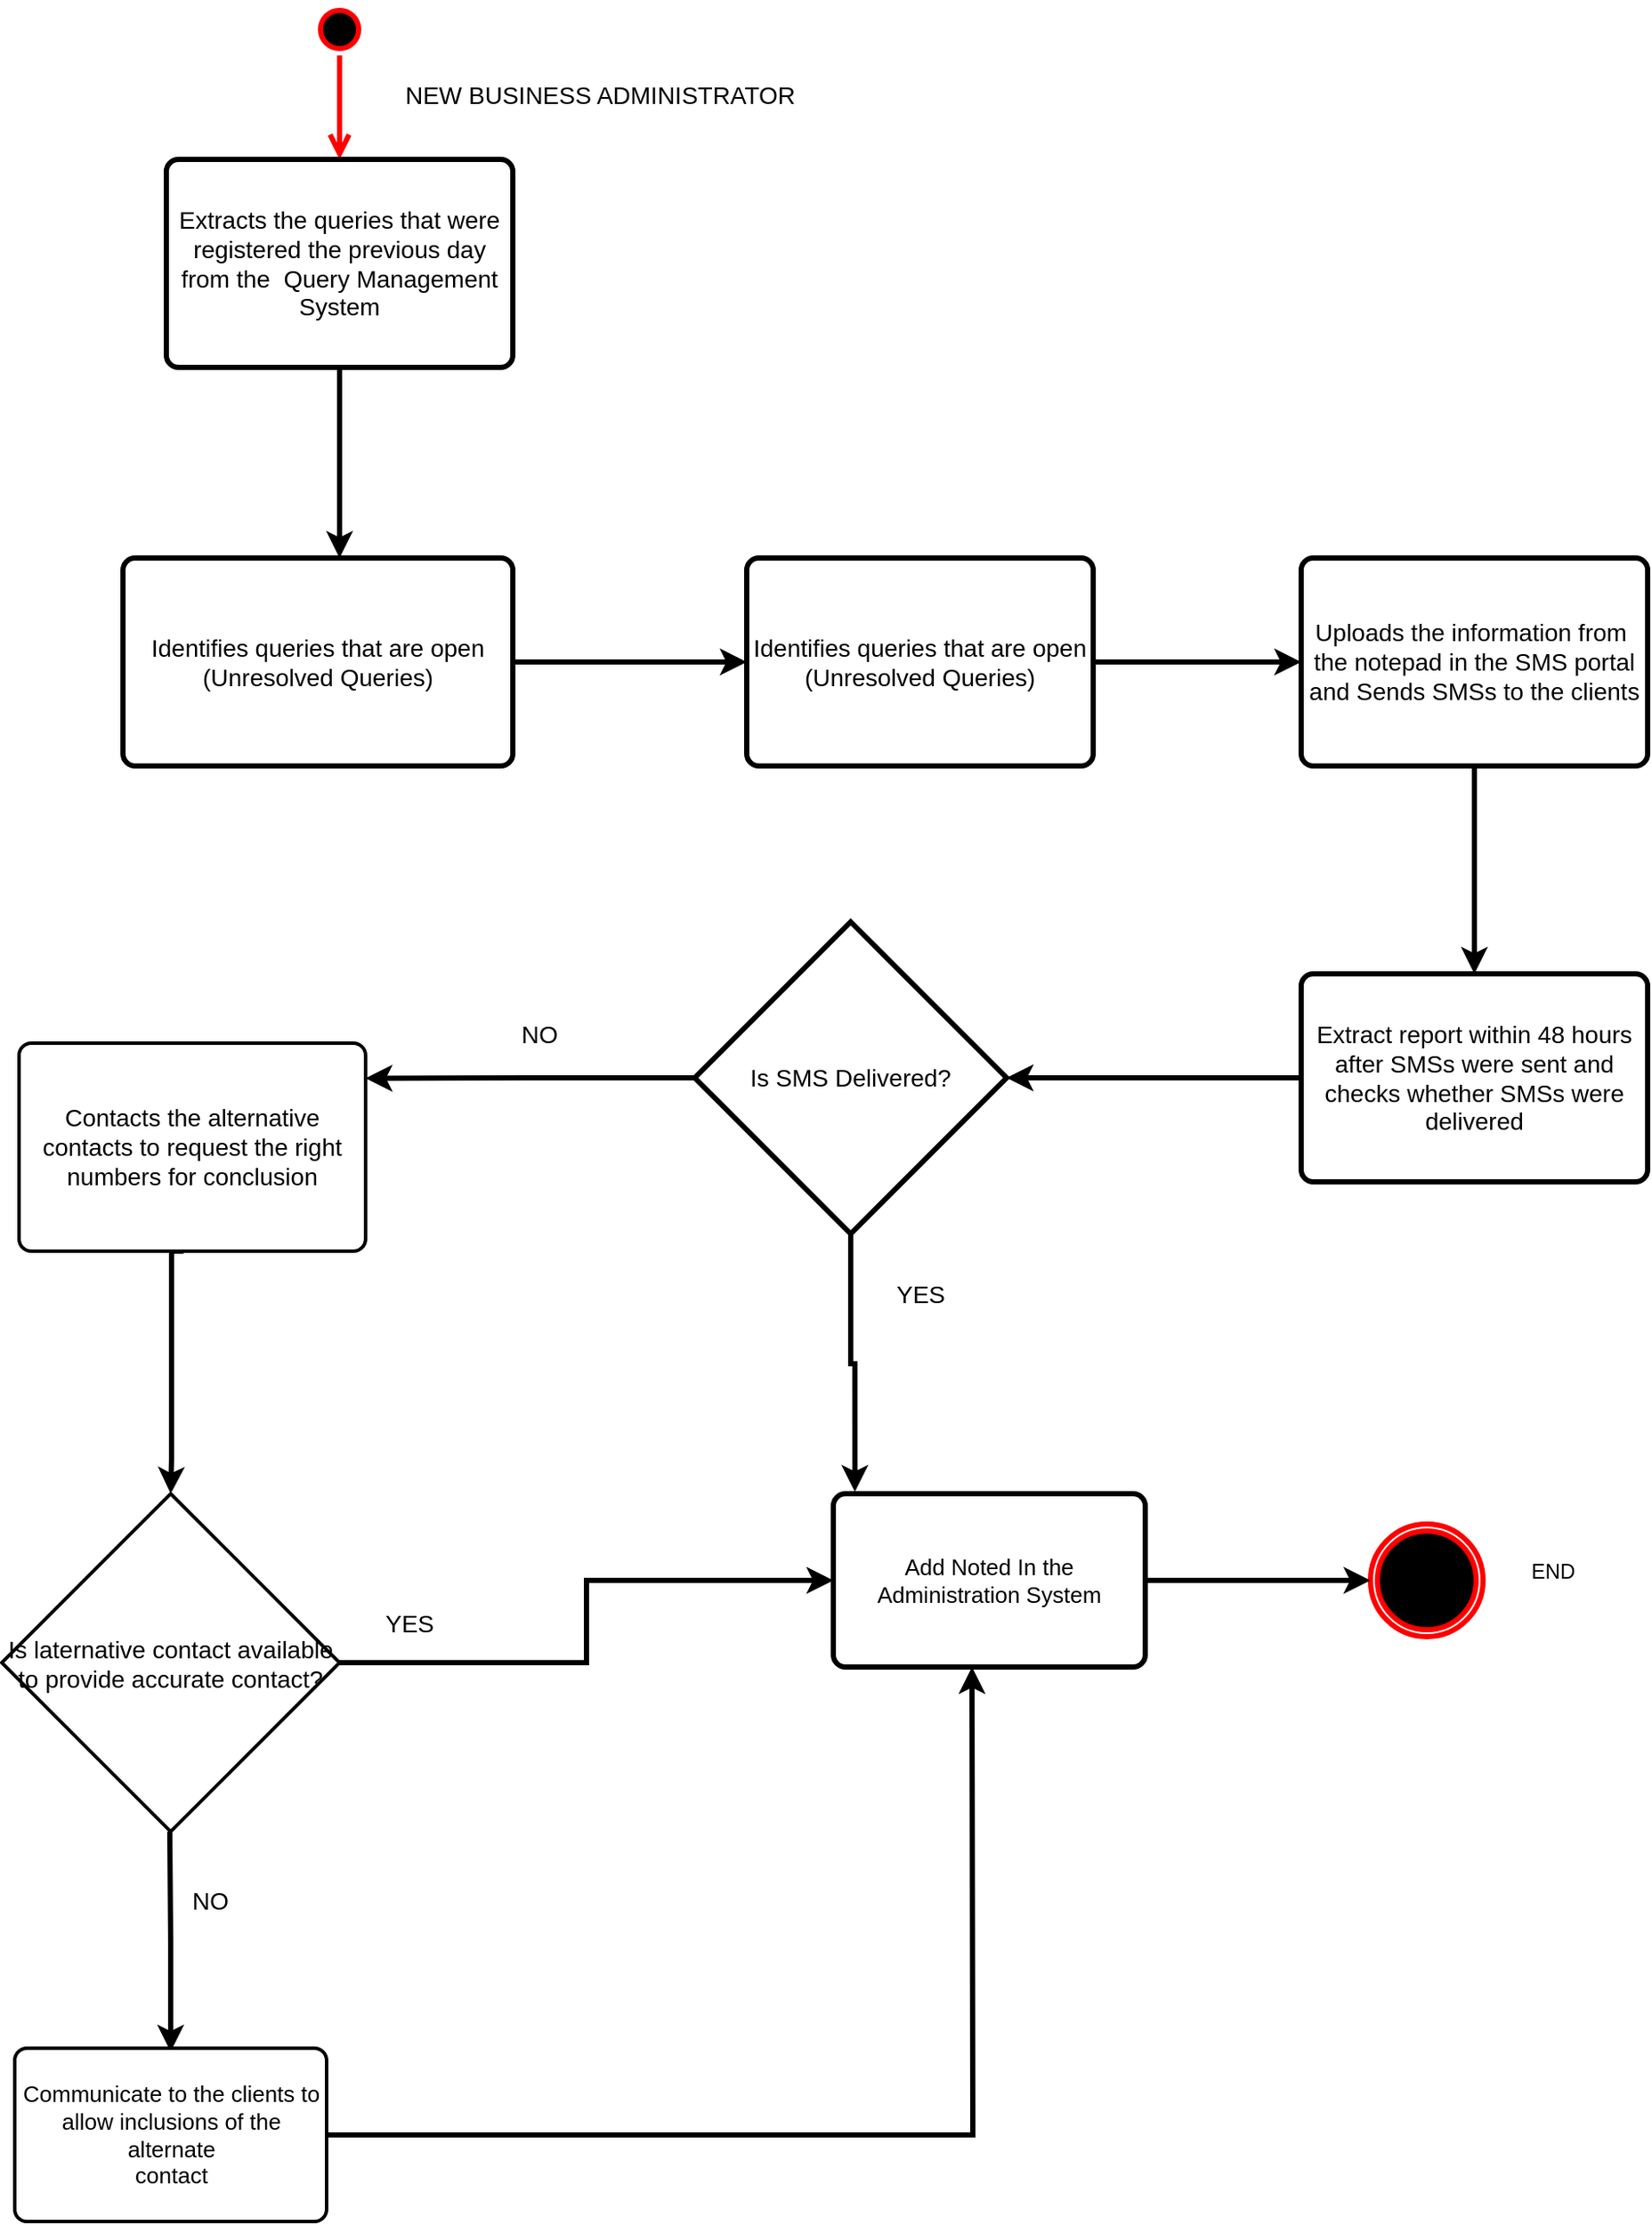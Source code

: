 <mxfile version="24.7.12">
  <diagram name="Page-1" id="prPoXqrpJCY16nKwxofS">
    <mxGraphModel dx="2049" dy="1054" grid="1" gridSize="10" guides="1" tooltips="1" connect="1" arrows="1" fold="1" page="1" pageScale="1" pageWidth="3300" pageHeight="4681" math="0" shadow="0">
      <root>
        <mxCell id="0" />
        <mxCell id="1" parent="0" />
        <mxCell id="MhcOtNKTCZ9jWOq7REam-1" value="" style="ellipse;html=1;shape=startState;fillColor=#000000;strokeColor=#ff0000;strokeWidth=3;fontSize=14;" vertex="1" parent="1">
          <mxGeometry x="720" y="170" width="30" height="30" as="geometry" />
        </mxCell>
        <mxCell id="MhcOtNKTCZ9jWOq7REam-2" value="" style="edgeStyle=orthogonalEdgeStyle;html=1;verticalAlign=bottom;endArrow=open;endSize=8;strokeColor=#ff0000;rounded=0;strokeWidth=3;fontSize=14;" edge="1" source="MhcOtNKTCZ9jWOq7REam-1" parent="1">
          <mxGeometry relative="1" as="geometry">
            <mxPoint x="735" y="260" as="targetPoint" />
          </mxGeometry>
        </mxCell>
        <mxCell id="MhcOtNKTCZ9jWOq7REam-3" value="NEW BUSINESS ADMINISTRATOR" style="text;html=1;align=center;verticalAlign=middle;resizable=0;points=[];autosize=1;strokeColor=none;fillColor=none;strokeWidth=3;fontSize=14;" vertex="1" parent="1">
          <mxGeometry x="760" y="208" width="250" height="30" as="geometry" />
        </mxCell>
        <mxCell id="MhcOtNKTCZ9jWOq7REam-5" style="edgeStyle=orthogonalEdgeStyle;rounded=0;orthogonalLoop=1;jettySize=auto;html=1;exitX=0.5;exitY=1;exitDx=0;exitDy=0;strokeWidth=3;fontSize=14;" edge="1" parent="1" source="MhcOtNKTCZ9jWOq7REam-4">
          <mxGeometry relative="1" as="geometry">
            <mxPoint x="735" y="490" as="targetPoint" />
          </mxGeometry>
        </mxCell>
        <mxCell id="MhcOtNKTCZ9jWOq7REam-4" value="Extracts the queries that were&lt;br style=&quot;font-size: 14px;&quot;&gt;registered the previous day from the&amp;nbsp; Query Management System" style="rounded=1;whiteSpace=wrap;html=1;absoluteArcSize=1;arcSize=14;strokeWidth=3;fontSize=14;" vertex="1" parent="1">
          <mxGeometry x="635" y="260" width="200" height="120" as="geometry" />
        </mxCell>
        <mxCell id="MhcOtNKTCZ9jWOq7REam-7" style="edgeStyle=orthogonalEdgeStyle;rounded=0;orthogonalLoop=1;jettySize=auto;html=1;exitX=1;exitY=0.5;exitDx=0;exitDy=0;strokeWidth=3;fontSize=14;" edge="1" parent="1" source="MhcOtNKTCZ9jWOq7REam-6">
          <mxGeometry relative="1" as="geometry">
            <mxPoint x="970" y="550" as="targetPoint" />
          </mxGeometry>
        </mxCell>
        <mxCell id="MhcOtNKTCZ9jWOq7REam-6" value="Identifies queries that are open&lt;br style=&quot;font-size: 14px;&quot;&gt;(Unresolved Queries)" style="rounded=1;whiteSpace=wrap;html=1;absoluteArcSize=1;arcSize=14;strokeWidth=3;fontSize=14;" vertex="1" parent="1">
          <mxGeometry x="610" y="490" width="225" height="120" as="geometry" />
        </mxCell>
        <mxCell id="MhcOtNKTCZ9jWOq7REam-9" style="edgeStyle=orthogonalEdgeStyle;rounded=0;orthogonalLoop=1;jettySize=auto;html=1;exitX=1;exitY=0.5;exitDx=0;exitDy=0;strokeWidth=3;fontSize=14;" edge="1" parent="1" source="MhcOtNKTCZ9jWOq7REam-8">
          <mxGeometry relative="1" as="geometry">
            <mxPoint x="1290" y="550" as="targetPoint" />
          </mxGeometry>
        </mxCell>
        <mxCell id="MhcOtNKTCZ9jWOq7REam-8" value="Identifies queries that are open&lt;br style=&quot;font-size: 14px;&quot;&gt;(Unresolved Queries)" style="rounded=1;whiteSpace=wrap;html=1;absoluteArcSize=1;arcSize=14;strokeWidth=3;fontSize=14;" vertex="1" parent="1">
          <mxGeometry x="970" y="490" width="200" height="120" as="geometry" />
        </mxCell>
        <mxCell id="MhcOtNKTCZ9jWOq7REam-11" style="edgeStyle=orthogonalEdgeStyle;rounded=0;orthogonalLoop=1;jettySize=auto;html=1;exitX=0.5;exitY=1;exitDx=0;exitDy=0;strokeWidth=3;fontSize=14;" edge="1" parent="1" source="MhcOtNKTCZ9jWOq7REam-10">
          <mxGeometry relative="1" as="geometry">
            <mxPoint x="1390" y="730" as="targetPoint" />
          </mxGeometry>
        </mxCell>
        <mxCell id="MhcOtNKTCZ9jWOq7REam-10" value="Uploads the information from&amp;nbsp; the notepad in the SMS portal and Sends SMSs to the clients" style="rounded=1;whiteSpace=wrap;html=1;absoluteArcSize=1;arcSize=14;strokeWidth=3;fontSize=14;" vertex="1" parent="1">
          <mxGeometry x="1290" y="490" width="200" height="120" as="geometry" />
        </mxCell>
        <mxCell id="MhcOtNKTCZ9jWOq7REam-42" style="edgeStyle=orthogonalEdgeStyle;rounded=0;orthogonalLoop=1;jettySize=auto;html=1;exitX=0;exitY=0.5;exitDx=0;exitDy=0;entryX=1;entryY=0.5;entryDx=0;entryDy=0;entryPerimeter=0;strokeWidth=3;fontSize=14;" edge="1" parent="1" source="MhcOtNKTCZ9jWOq7REam-13" target="MhcOtNKTCZ9jWOq7REam-15">
          <mxGeometry relative="1" as="geometry">
            <mxPoint x="1130" y="790.286" as="targetPoint" />
          </mxGeometry>
        </mxCell>
        <mxCell id="MhcOtNKTCZ9jWOq7REam-13" value="Extract report within 48 hours after SMSs were sent and checks whether SMSs were delivered" style="rounded=1;whiteSpace=wrap;html=1;absoluteArcSize=1;arcSize=14;strokeWidth=3;fontSize=14;" vertex="1" parent="1">
          <mxGeometry x="1290" y="730" width="200" height="120" as="geometry" />
        </mxCell>
        <mxCell id="MhcOtNKTCZ9jWOq7REam-43" style="edgeStyle=orthogonalEdgeStyle;rounded=0;orthogonalLoop=1;jettySize=auto;html=1;exitX=0;exitY=0.5;exitDx=0;exitDy=0;exitPerimeter=0;strokeWidth=3;fontSize=14;" edge="1" parent="1" source="MhcOtNKTCZ9jWOq7REam-15">
          <mxGeometry relative="1" as="geometry">
            <mxPoint x="750" y="790.286" as="targetPoint" />
          </mxGeometry>
        </mxCell>
        <mxCell id="MhcOtNKTCZ9jWOq7REam-44" style="edgeStyle=orthogonalEdgeStyle;rounded=0;orthogonalLoop=1;jettySize=auto;html=1;exitX=0.5;exitY=1;exitDx=0;exitDy=0;exitPerimeter=0;entryX=0.069;entryY=-0.011;entryDx=0;entryDy=0;entryPerimeter=0;strokeWidth=3;fontSize=14;" edge="1" parent="1" source="MhcOtNKTCZ9jWOq7REam-15" target="MhcOtNKTCZ9jWOq7REam-34">
          <mxGeometry relative="1" as="geometry">
            <mxPoint x="1029.571" y="1020" as="targetPoint" />
          </mxGeometry>
        </mxCell>
        <mxCell id="MhcOtNKTCZ9jWOq7REam-15" value="Is SMS Delivered?" style="strokeWidth=3;html=1;shape=mxgraph.flowchart.decision;whiteSpace=wrap;fontSize=14;" vertex="1" parent="1">
          <mxGeometry x="940" y="700" width="180" height="180" as="geometry" />
        </mxCell>
        <mxCell id="MhcOtNKTCZ9jWOq7REam-18" value="YES" style="text;html=1;align=center;verticalAlign=middle;resizable=0;points=[];autosize=1;strokeColor=none;fillColor=none;strokeWidth=3;fontSize=14;" vertex="1" parent="1">
          <mxGeometry x="1045" y="900" width="50" height="30" as="geometry" />
        </mxCell>
        <mxCell id="MhcOtNKTCZ9jWOq7REam-19" value="NO" style="text;html=1;align=center;verticalAlign=middle;resizable=0;points=[];autosize=1;strokeColor=none;fillColor=none;strokeWidth=3;fontSize=14;" vertex="1" parent="1">
          <mxGeometry x="830" y="750" width="40" height="30" as="geometry" />
        </mxCell>
        <mxCell id="MhcOtNKTCZ9jWOq7REam-20" value="" style="ellipse;html=1;shape=endState;fillColor=#000000;strokeColor=#ff0000;strokeWidth=3;fontSize=14;" vertex="1" parent="1">
          <mxGeometry x="1330" y="1047.5" width="65" height="65" as="geometry" />
        </mxCell>
        <mxCell id="MhcOtNKTCZ9jWOq7REam-22" style="edgeStyle=orthogonalEdgeStyle;rounded=0;orthogonalLoop=1;jettySize=auto;html=1;exitX=0.5;exitY=1;exitDx=0;exitDy=0;entryX=0.5;entryY=0;entryDx=0;entryDy=0;entryPerimeter=0;strokeWidth=3;fontSize=14;" edge="1" parent="1" target="MhcOtNKTCZ9jWOq7REam-23">
          <mxGeometry relative="1" as="geometry">
            <mxPoint x="645" y="1010" as="targetPoint" />
            <mxPoint x="645" y="890" as="sourcePoint" />
            <Array as="points">
              <mxPoint x="638" y="890" />
              <mxPoint x="638" y="1010" />
            </Array>
          </mxGeometry>
        </mxCell>
        <mxCell id="MhcOtNKTCZ9jWOq7REam-21" value="Contacts the alternative contacts to request the right numbers for conclusion" style="rounded=1;whiteSpace=wrap;html=1;absoluteArcSize=1;arcSize=14;strokeWidth=2;fontSize=14;" vertex="1" parent="1">
          <mxGeometry x="550" y="770" width="200" height="120" as="geometry" />
        </mxCell>
        <mxCell id="MhcOtNKTCZ9jWOq7REam-31" style="edgeStyle=orthogonalEdgeStyle;rounded=0;orthogonalLoop=1;jettySize=auto;html=1;exitX=0.5;exitY=1;exitDx=0;exitDy=0;exitPerimeter=0;strokeWidth=3;fontSize=14;" edge="1" parent="1">
          <mxGeometry relative="1" as="geometry">
            <mxPoint x="637.5" y="1352" as="targetPoint" />
            <mxPoint x="637" y="1225" as="sourcePoint" />
          </mxGeometry>
        </mxCell>
        <mxCell id="MhcOtNKTCZ9jWOq7REam-35" style="edgeStyle=orthogonalEdgeStyle;rounded=0;orthogonalLoop=1;jettySize=auto;html=1;exitX=1;exitY=0.5;exitDx=0;exitDy=0;exitPerimeter=0;entryX=0;entryY=0.5;entryDx=0;entryDy=0;strokeWidth=3;fontSize=14;" edge="1" parent="1" source="MhcOtNKTCZ9jWOq7REam-23" target="MhcOtNKTCZ9jWOq7REam-34">
          <mxGeometry relative="1" as="geometry" />
        </mxCell>
        <mxCell id="MhcOtNKTCZ9jWOq7REam-23" value="Is laternative contact available to provide accurate contact?" style="strokeWidth=2;html=1;shape=mxgraph.flowchart.decision;whiteSpace=wrap;fontSize=14;" vertex="1" parent="1">
          <mxGeometry x="540" y="1030" width="195" height="195" as="geometry" />
        </mxCell>
        <mxCell id="MhcOtNKTCZ9jWOq7REam-25" value="YES" style="text;html=1;align=center;verticalAlign=middle;resizable=0;points=[];autosize=1;strokeColor=none;fillColor=none;strokeWidth=3;fontSize=14;" vertex="1" parent="1">
          <mxGeometry x="750" y="1090" width="50" height="30" as="geometry" />
        </mxCell>
        <mxCell id="MhcOtNKTCZ9jWOq7REam-33" style="edgeStyle=orthogonalEdgeStyle;rounded=0;orthogonalLoop=1;jettySize=auto;html=1;exitX=1;exitY=0.5;exitDx=0;exitDy=0;strokeWidth=3;fontSize=14;" edge="1" parent="1" source="MhcOtNKTCZ9jWOq7REam-32">
          <mxGeometry relative="1" as="geometry">
            <mxPoint x="1100" y="1130" as="targetPoint" />
          </mxGeometry>
        </mxCell>
        <mxCell id="MhcOtNKTCZ9jWOq7REam-32" value="Communicate to the clients to allow inclusions of the alternate&lt;br style=&quot;font-size: 13px;&quot;&gt;contact" style="rounded=1;whiteSpace=wrap;html=1;absoluteArcSize=1;arcSize=14;strokeWidth=2;fontSize=13;" vertex="1" parent="1">
          <mxGeometry x="547.5" y="1350" width="180" height="100" as="geometry" />
        </mxCell>
        <mxCell id="MhcOtNKTCZ9jWOq7REam-45" style="edgeStyle=orthogonalEdgeStyle;rounded=0;orthogonalLoop=1;jettySize=auto;html=1;exitX=1;exitY=0.5;exitDx=0;exitDy=0;entryX=0;entryY=0.5;entryDx=0;entryDy=0;strokeWidth=3;fontSize=14;" edge="1" parent="1" source="MhcOtNKTCZ9jWOq7REam-34" target="MhcOtNKTCZ9jWOq7REam-20">
          <mxGeometry relative="1" as="geometry" />
        </mxCell>
        <mxCell id="MhcOtNKTCZ9jWOq7REam-34" value="Add Noted In the Administration System" style="rounded=1;whiteSpace=wrap;html=1;absoluteArcSize=1;arcSize=14;strokeWidth=3;fontSize=13;" vertex="1" parent="1">
          <mxGeometry x="1020" y="1030" width="180" height="100" as="geometry" />
        </mxCell>
        <mxCell id="MhcOtNKTCZ9jWOq7REam-41" value="NO" style="text;html=1;align=center;verticalAlign=middle;resizable=0;points=[];autosize=1;strokeColor=none;fillColor=none;strokeWidth=3;fontSize=14;" vertex="1" parent="1">
          <mxGeometry x="640" y="1250" width="40" height="30" as="geometry" />
        </mxCell>
        <mxCell id="MhcOtNKTCZ9jWOq7REam-46" value="END" style="text;html=1;align=center;verticalAlign=middle;resizable=0;points=[];autosize=1;strokeColor=none;fillColor=none;" vertex="1" parent="1">
          <mxGeometry x="1410" y="1060" width="50" height="30" as="geometry" />
        </mxCell>
      </root>
    </mxGraphModel>
  </diagram>
</mxfile>
